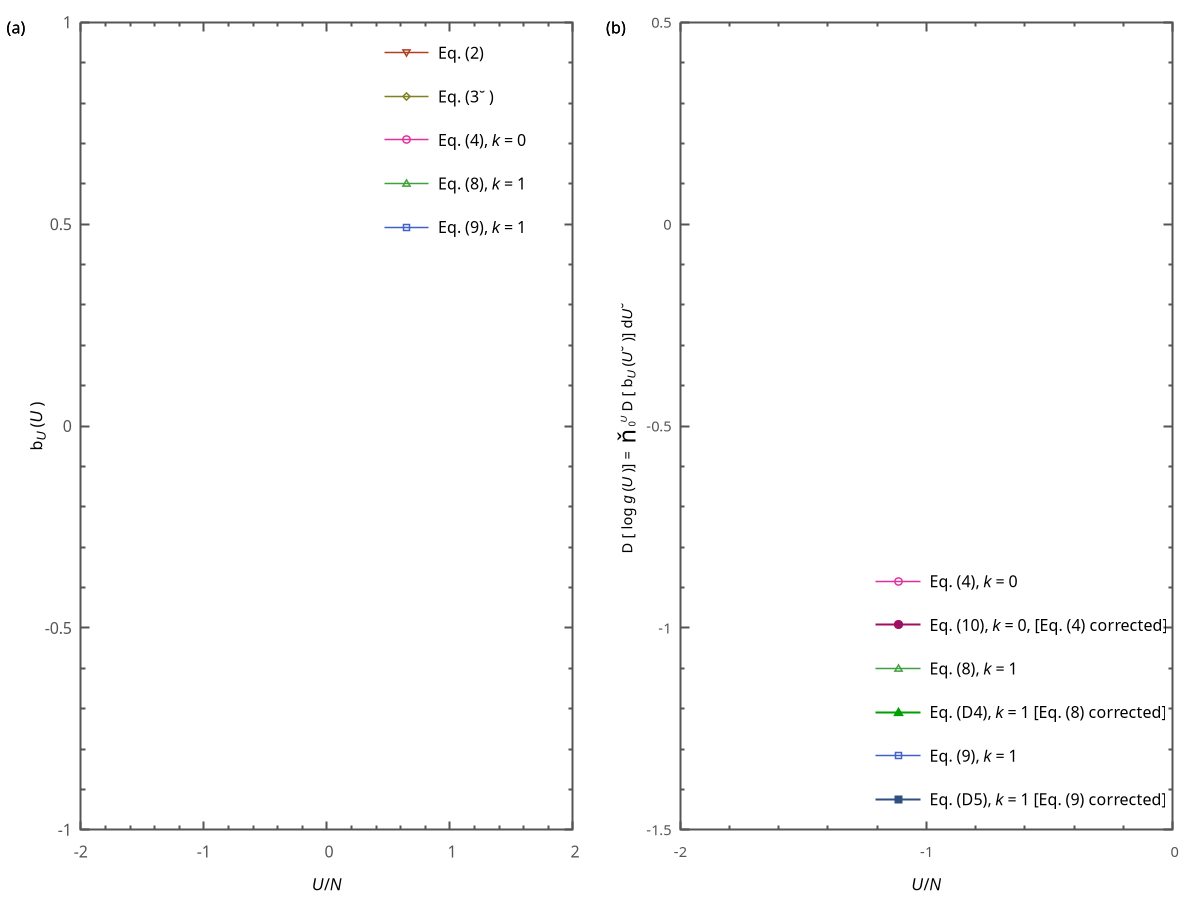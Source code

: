#!/usr/bin/env gnuplot
unset multiplot
reset

set encoding cp1250 # make minus sign longer
set terminal postscript enhanced font 'Arial, 11' size 10, 3.5
set output "isent.ps"
set multiplot


# system size
N=1024
N16=256


dx = 0.005
dy = 0.03

set label "(a)" at screen dx, 1 - dy
set label "(b)" at screen 0.5 + dx, 1 - dy

set size 0.5, 1.0
set origin 0.0, 0.0

# Line style for axes
set style line 80 lt 1
set style line 80 lt rgb "#555555" lw 2
set border 15 back linestyle 80  # Remove border on top and right.

# Line style for grid
set style line 81 lt 0 lw 1 # dotted
set style line 81 lt rgb "#cccccc" # light gray
#set grid mxtics xtics mytics ytics back linestyle 81

#set tics font "Arial, 18"

set style line 1 lt rgb "#b04020" lw 1.5 pt 10  ps 1.2  # dark red
set style line 2 lt rgb "#808020" lw 1.5 pt 12  ps 1.2  # yellow to orange
set style line 3 lt rgb "#e030a0" lw 1.5 pt 6   ps 1.2  # bright magenta
set style line 4 lt rgb "#40a040" lw 1.5 pt 8   ps 1.2  # dark green
set style line 5 lt rgb "#4060cc" lw 1.5 pt 4   ps 1.  # navy blue
set style line 6 lt rgb "#30e0e0" lw 1.5 pt 14  ps 1.  # cyan

set style line 9 lt rgb "#000000" lw 0.7 pt 1   ps 1  # black line
set style line 8 lt rgb "#808080" lw 1.5 pt 1   ps 1  # gray line

set style line 13 lt rgb "#a01060" lw 2.0 pt 7   ps 1.2  # bright magenta
set style line 14 lt rgb "#00a000" lw 2.0 pt 9   ps 1.2  # dark green
set style line 15 lt rgb "#305080" lw 2.0 pt 5   ps 1.  # navy blue

#set style line 13 lt 1
#set style line 14 lt 1
#set style line 15 lt 1

set mxtics 5
set xtics 1.0 offset 0, 0.0
set xlabel "{/Arial-Italic U}/{/Arial-Italic N}" offset 0, 0.0

set mytics 5
set ytics 0.5  offset 0, 0.0
set ylabel "{/Symbol-Oblique b}_{/Arial-Italic U} ({/Arial-Italic U} )" offset 2.0, 0

set key right top Left reverse spacing 2.0

plot [-2:2][-1:1] -100 w l ls 8 not, \
  "profis32.dat" u ($1/N):10 w l ls 9 t "Reference", \
  ""             u ($1/N):3  w l ls 1 not, \
  ""             u ($1/N):3  every 32 w p ls 1 not, \
  -10                        w lp ls 1 t "Eq. (2)", \
  ""             u ($1/N):4  w l ls 2 not, \
  ""             u ($1/N):4  every 32 w p ls 2 not, \
  -10                        w lp ls 2 t "Eq. (3{/Symbol-Oblique \242}&.)", \
  ""             u ($1/N):5  w l ls 3 not, \
  ""             u ($1/N):5  every 32 w p ls 3 not, \
  -10                        w lp ls 3 t "Eq. (4), {/Arial-Italic k} = 0", \
  ""             u ($1/N):7  w l ls 4 not, \
  ""             u ($1/N):7  every 32 w p ls 4 not, \
  -10                        w lp ls 4 t "Eq. (8), {/Arial-Italic k} = 1", \
  ""             u ($1/N):9  w l ls 5 not, \
  ""             u ($1/N):9  every 32 w p ls 5 not, \
  -10                        w lp ls 5 t "Eq. (9), {/Arial-Italic k} = 1"

#  "profis16.dat" u ($1/N16):5  w l ls 6 not, \
#  ""             u ($1/N16):5  every 32 w p ls 6 not, \
#  -10                        w lp ls 6 t "Eq. (3), 16x16"

#insetx0 = 0.1
#insety0 = 0.085
#insetw = 0.51
#inseth = 0.42

set size 0.5, 1.0
set origin 0.5, 0.0

# erase the background 
#set object 1 rectangle from graph 0,0 to graph 1,1 behind fc rgb "#ffffff"
#set object 1 rectangle from screen insetx0,insety0 to screen insetx0+insetw,insety0+inseth behind fc rgb "#ffffff"

insetfont=", 11"
set mxtics 5
set xtics 1.0 offset 0, 0.0 font insetfont
# set xlabel "U/N" offset 0, 1.5 font insetfont

set mytics 5
set ytics 0.5  offset 0.0, 0.0  font insetfont
# {/Symbol-Oblique \362} is the integral sign
# {/Symbol-Oblique \242} is the prime ' sign
# make it a subscript but with larger font
# &{i} is a thin space
set ylabel "{/=11 {/Symbol-Oblique D}&{i}[&{i}log&{i}{/Arial-Italic g}&{i}({/Arial-Italic U}&{i})] = &{i}_{/*2.0 {/Symbol-Oblique \362}}@_{/*0.8 &{i}0}^{/*.8 &{n}{/Arial-Italic U}} {/Symbol-Oblique D}&{i}[&{i}{/Symbol-Oblique b}_{/Arial-Italic U}&{i}({/Arial-Italic U{/Symbol-Oblique \242}}&{i})] d{/Arial-Italic U{/Symbol-Oblique \242}} }" offset 1.0, 0 font insetfont

set key right bottom width -10

delx = 0.01

plot [-2.0:0][-1.5:0.5] \
  "profis32.dat" u ($1/N):11  w l ls 3 not, \
  ""             u ($1/N):11  every 32 w p ls 3 ps 1.2 not, \
  -10                         w lp ls 3 t "Eq. (4), {/Arial-Italic k} = 0", \
  "is32x.dat"    u ($1/N):((abs($1/N) > delx) ? ($7+$9+$10+7.38) : 0.) w l ls 13 not, \
  ""             u ($1/N):((abs($1/N) > delx) ? ($7+$9+$10+7.38) : 0.) every 32 w p ls 13 ps 1.2 not, \
  -10                         w lp ls 13 t "Eq. (10), {/Arial-Italic k} = 0, [Eq. (4) corrected]", \
  "profis32.dat" u ($1/N):13  w l ls 4 not, \
  ""             u ($1/N):13  every 32 w p ls 4 ps 1.5 not, \
  -10                         w lp ls 4 t "Eq. (8), {/Arial-Italic k} = 1", \
  "is32x.dat"    u ($1/N):((abs($1/N) > delx) ? ($15+$17+$18-2.04) : 0.)  w l ls 14 not, \
  ""             u ($1/N):((abs($1/N) > delx) ? ($15+$17+$18-2.04) : 0.) every 32 w p ls 14 not, \
  -10                         w lp ls 14 t "Eq. (D4), {/Arial-Italic k} = 1 [Eq. (8) corrected]", \
  "profis32.dat" u ($1/N):15  w l ls 5 not, \
  ""             u ($1/N):15  every 32 w p ls 5 ps 1.2 not, \
  -10                         w lp ls 5 t "Eq. (9), {/Arial-Italic k} = 1", \
  "is32x.dat"    u ($1/N):((abs($1/N) > delx) ? ($22+$23) : 1/0) w l ls 15 not, \
  ""             u ($1/N):((abs($1/N) > delx) ? ($22+$23) : 1/0) every 32 w p ls 15 not, \
  -10                         w lp ls 15 t "Eq. (D5), {/Arial-Italic k} = 1 [Eq. (9) corrected]"
  
  
#  "profis16.dat" u ($1/N16):11  w l ls 6 not, \
#  ""             u ($1/N16):11  every 32 w p ls 6 not, \
#  -10                         w lp ls 6 not

unset multiplot
unset output
set terminal wxt
reset
